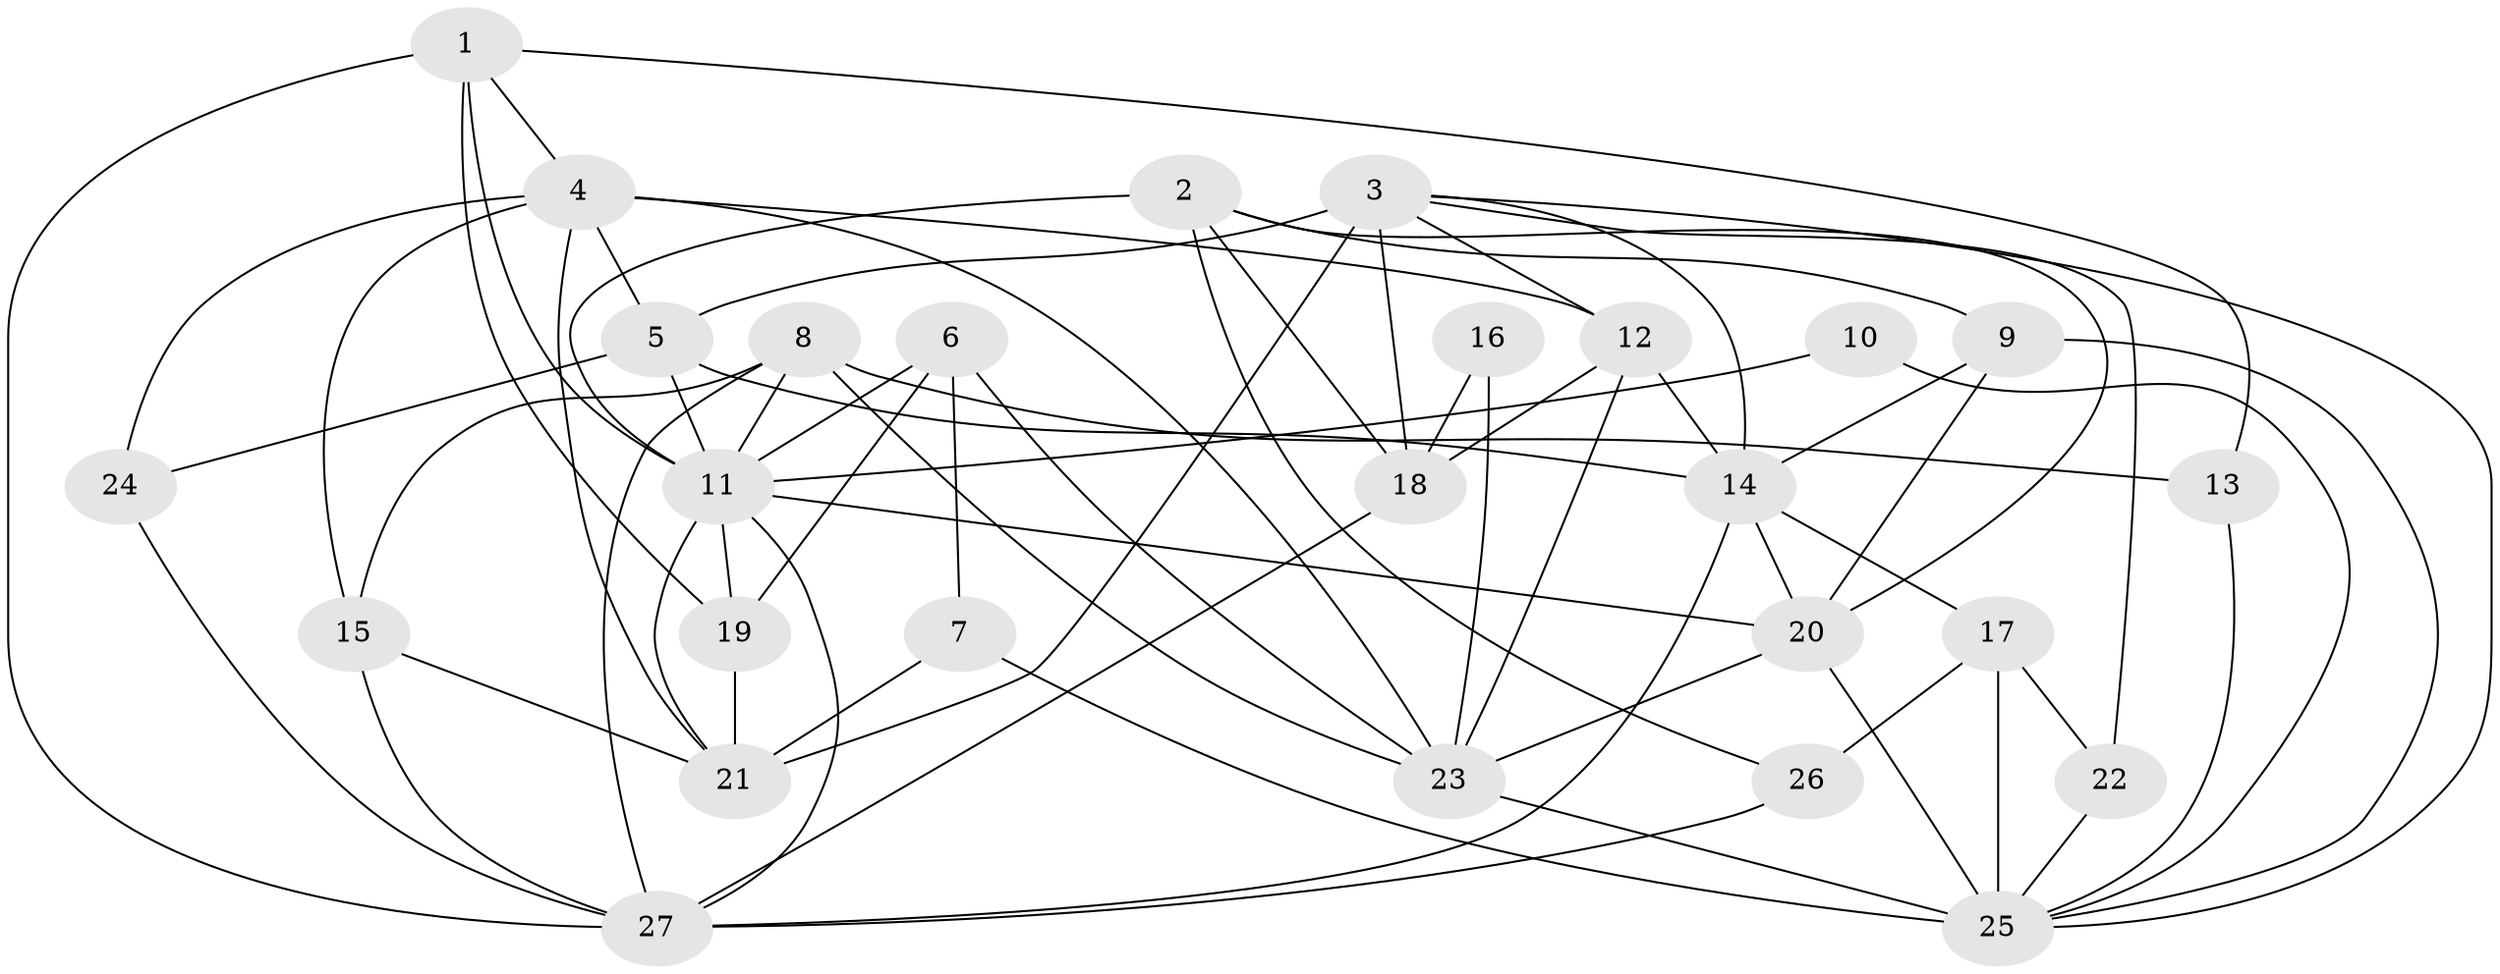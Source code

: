// original degree distribution, {2: 0.1111111111111111, 4: 0.25925925925925924, 3: 0.3148148148148148, 5: 0.16666666666666666, 7: 0.07407407407407407, 6: 0.07407407407407407}
// Generated by graph-tools (version 1.1) at 2025/02/03/09/25 03:02:07]
// undirected, 27 vertices, 68 edges
graph export_dot {
graph [start="1"]
  node [color=gray90,style=filled];
  1;
  2;
  3;
  4;
  5;
  6;
  7;
  8;
  9;
  10;
  11;
  12;
  13;
  14;
  15;
  16;
  17;
  18;
  19;
  20;
  21;
  22;
  23;
  24;
  25;
  26;
  27;
  1 -- 4 [weight=1.0];
  1 -- 11 [weight=1.0];
  1 -- 13 [weight=1.0];
  1 -- 19 [weight=1.0];
  1 -- 27 [weight=1.0];
  2 -- 9 [weight=1.0];
  2 -- 11 [weight=1.0];
  2 -- 18 [weight=1.0];
  2 -- 20 [weight=1.0];
  2 -- 26 [weight=2.0];
  3 -- 5 [weight=1.0];
  3 -- 12 [weight=1.0];
  3 -- 14 [weight=1.0];
  3 -- 18 [weight=1.0];
  3 -- 21 [weight=3.0];
  3 -- 22 [weight=1.0];
  3 -- 25 [weight=1.0];
  4 -- 5 [weight=1.0];
  4 -- 12 [weight=1.0];
  4 -- 15 [weight=1.0];
  4 -- 21 [weight=1.0];
  4 -- 23 [weight=1.0];
  4 -- 24 [weight=1.0];
  5 -- 11 [weight=1.0];
  5 -- 14 [weight=1.0];
  5 -- 24 [weight=1.0];
  6 -- 7 [weight=2.0];
  6 -- 11 [weight=1.0];
  6 -- 19 [weight=1.0];
  6 -- 23 [weight=1.0];
  7 -- 21 [weight=1.0];
  7 -- 25 [weight=2.0];
  8 -- 11 [weight=2.0];
  8 -- 13 [weight=1.0];
  8 -- 15 [weight=1.0];
  8 -- 23 [weight=2.0];
  8 -- 27 [weight=1.0];
  9 -- 14 [weight=1.0];
  9 -- 20 [weight=1.0];
  9 -- 25 [weight=1.0];
  10 -- 11 [weight=2.0];
  10 -- 25 [weight=1.0];
  11 -- 19 [weight=1.0];
  11 -- 20 [weight=2.0];
  11 -- 21 [weight=1.0];
  11 -- 27 [weight=1.0];
  12 -- 14 [weight=1.0];
  12 -- 18 [weight=1.0];
  12 -- 23 [weight=1.0];
  13 -- 25 [weight=1.0];
  14 -- 17 [weight=1.0];
  14 -- 20 [weight=1.0];
  14 -- 27 [weight=2.0];
  15 -- 21 [weight=1.0];
  15 -- 27 [weight=2.0];
  16 -- 18 [weight=1.0];
  16 -- 23 [weight=1.0];
  17 -- 22 [weight=1.0];
  17 -- 25 [weight=2.0];
  17 -- 26 [weight=1.0];
  18 -- 27 [weight=1.0];
  19 -- 21 [weight=1.0];
  20 -- 23 [weight=1.0];
  20 -- 25 [weight=1.0];
  22 -- 25 [weight=1.0];
  23 -- 25 [weight=1.0];
  24 -- 27 [weight=1.0];
  26 -- 27 [weight=1.0];
}
